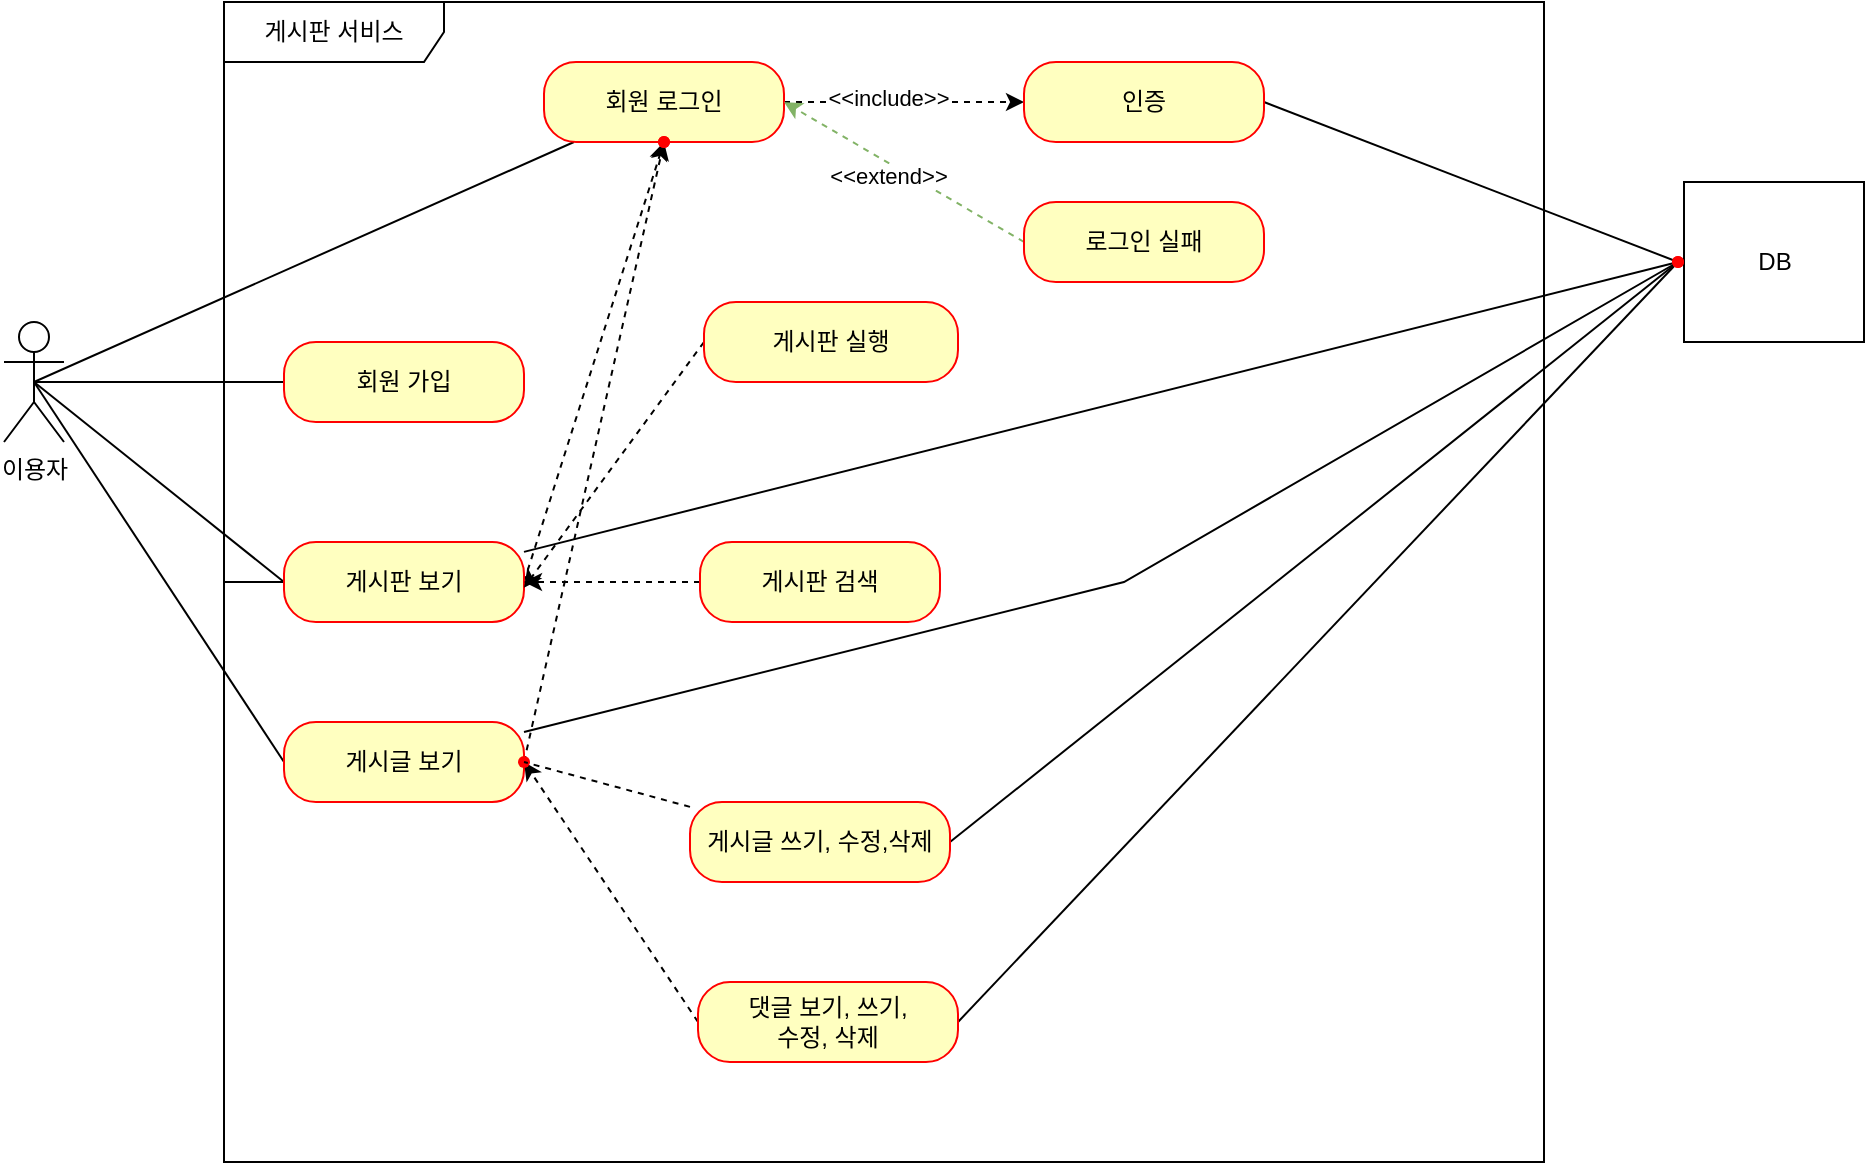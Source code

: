 <mxfile version="20.2.2" type="github">
  <diagram id="SN0HrIPLJwNbH93bz56C" name="페이지-1">
    <mxGraphModel dx="1635" dy="866" grid="1" gridSize="10" guides="1" tooltips="1" connect="1" arrows="1" fold="1" page="1" pageScale="1" pageWidth="827" pageHeight="1169" math="0" shadow="0">
      <root>
        <mxCell id="0" />
        <mxCell id="1" parent="0" />
        <mxCell id="SThcu8EY5G5zrQcvq7MS-1" value="이용자" style="shape=umlActor;verticalLabelPosition=bottom;verticalAlign=top;html=1;" parent="1" vertex="1">
          <mxGeometry x="10" y="200" width="30" height="60" as="geometry" />
        </mxCell>
        <mxCell id="SThcu8EY5G5zrQcvq7MS-2" value="게시판 서비스" style="shape=umlFrame;whiteSpace=wrap;html=1;width=110;height=30;" parent="1" vertex="1">
          <mxGeometry x="120" y="40" width="660" height="580" as="geometry" />
        </mxCell>
        <mxCell id="f4kAnyUj4vUpogxRSo4z-9" style="rounded=0;orthogonalLoop=1;jettySize=auto;html=1;endArrow=none;endFill=0;entryX=0.5;entryY=0.5;entryDx=0;entryDy=0;entryPerimeter=0;" parent="1" source="SThcu8EY5G5zrQcvq7MS-3" target="SThcu8EY5G5zrQcvq7MS-1" edge="1">
          <mxGeometry relative="1" as="geometry" />
        </mxCell>
        <mxCell id="SThcu8EY5G5zrQcvq7MS-3" value="회원 가입" style="rounded=1;whiteSpace=wrap;html=1;arcSize=40;fontColor=#000000;fillColor=#ffffc0;strokeColor=#ff0000;" parent="1" vertex="1">
          <mxGeometry x="150" y="210" width="120" height="40" as="geometry" />
        </mxCell>
        <mxCell id="f4kAnyUj4vUpogxRSo4z-12" style="edgeStyle=none;rounded=0;orthogonalLoop=1;jettySize=auto;html=1;entryX=0.5;entryY=0.5;entryDx=0;entryDy=0;entryPerimeter=0;endArrow=none;endFill=0;exitX=0;exitY=0.5;exitDx=0;exitDy=0;" parent="1" source="SThcu8EY5G5zrQcvq7MS-5" target="SThcu8EY5G5zrQcvq7MS-1" edge="1">
          <mxGeometry relative="1" as="geometry" />
        </mxCell>
        <mxCell id="f4kAnyUj4vUpogxRSo4z-28" value="" style="edgeStyle=none;rounded=0;orthogonalLoop=1;jettySize=auto;html=1;dashed=1;endArrow=classic;endFill=1;exitX=1;exitY=0.5;exitDx=0;exitDy=0;" parent="1" source="SThcu8EY5G5zrQcvq7MS-5" target="f4kAnyUj4vUpogxRSo4z-27" edge="1">
          <mxGeometry relative="1" as="geometry" />
        </mxCell>
        <mxCell id="YiHZNNwvxtRpltLaevI0-7" style="edgeStyle=none;rounded=0;orthogonalLoop=1;jettySize=auto;html=1;endArrow=none;endFill=0;" edge="1" parent="1" source="SThcu8EY5G5zrQcvq7MS-5" target="SThcu8EY5G5zrQcvq7MS-2">
          <mxGeometry relative="1" as="geometry" />
        </mxCell>
        <mxCell id="YiHZNNwvxtRpltLaevI0-8" style="edgeStyle=none;rounded=0;orthogonalLoop=1;jettySize=auto;html=1;endArrow=none;endFill=0;" edge="1" parent="1" source="SThcu8EY5G5zrQcvq7MS-5" target="YiHZNNwvxtRpltLaevI0-4">
          <mxGeometry relative="1" as="geometry" />
        </mxCell>
        <mxCell id="SThcu8EY5G5zrQcvq7MS-5" value="게시판 보기" style="rounded=1;whiteSpace=wrap;html=1;arcSize=40;fontColor=#000000;fillColor=#ffffc0;strokeColor=#ff0000;" parent="1" vertex="1">
          <mxGeometry x="150" y="310" width="120" height="40" as="geometry" />
        </mxCell>
        <mxCell id="f4kAnyUj4vUpogxRSo4z-13" style="edgeStyle=none;rounded=0;orthogonalLoop=1;jettySize=auto;html=1;entryX=0.5;entryY=0.5;entryDx=0;entryDy=0;entryPerimeter=0;endArrow=none;endFill=0;exitX=0;exitY=0.5;exitDx=0;exitDy=0;" parent="1" source="SThcu8EY5G5zrQcvq7MS-6" target="SThcu8EY5G5zrQcvq7MS-1" edge="1">
          <mxGeometry relative="1" as="geometry" />
        </mxCell>
        <mxCell id="f4kAnyUj4vUpogxRSo4z-32" value="" style="edgeStyle=none;rounded=0;orthogonalLoop=1;jettySize=auto;html=1;dashed=1;endArrow=classic;endFill=1;exitX=1;exitY=0.5;exitDx=0;exitDy=0;" parent="1" source="SThcu8EY5G5zrQcvq7MS-6" target="f4kAnyUj4vUpogxRSo4z-31" edge="1">
          <mxGeometry relative="1" as="geometry" />
        </mxCell>
        <mxCell id="YiHZNNwvxtRpltLaevI0-9" value="" style="edgeStyle=none;rounded=0;orthogonalLoop=1;jettySize=auto;html=1;endArrow=none;endFill=0;entryX=1.053;entryY=0.859;entryDx=0;entryDy=0;entryPerimeter=0;" edge="1" parent="1" source="SThcu8EY5G5zrQcvq7MS-6" target="YiHZNNwvxtRpltLaevI0-4">
          <mxGeometry relative="1" as="geometry">
            <Array as="points">
              <mxPoint x="570" y="330" />
            </Array>
          </mxGeometry>
        </mxCell>
        <mxCell id="SThcu8EY5G5zrQcvq7MS-6" value="게시글 보기" style="rounded=1;whiteSpace=wrap;html=1;arcSize=40;fontColor=#000000;fillColor=#ffffc0;strokeColor=#ff0000;" parent="1" vertex="1">
          <mxGeometry x="150" y="400" width="120" height="40" as="geometry" />
        </mxCell>
        <mxCell id="f4kAnyUj4vUpogxRSo4z-11" style="edgeStyle=none;rounded=0;orthogonalLoop=1;jettySize=auto;html=1;entryX=0.5;entryY=0.5;entryDx=0;entryDy=0;entryPerimeter=0;endArrow=none;endFill=0;" parent="1" source="SThcu8EY5G5zrQcvq7MS-7" target="SThcu8EY5G5zrQcvq7MS-1" edge="1">
          <mxGeometry relative="1" as="geometry" />
        </mxCell>
        <mxCell id="f4kAnyUj4vUpogxRSo4z-14" value="" style="edgeStyle=none;rounded=0;orthogonalLoop=1;jettySize=auto;html=1;endArrow=classic;endFill=1;dashed=1;entryX=0;entryY=0.5;entryDx=0;entryDy=0;" parent="1" target="SThcu8EY5G5zrQcvq7MS-8" edge="1">
          <mxGeometry relative="1" as="geometry">
            <mxPoint x="400" y="90" as="sourcePoint" />
            <mxPoint x="495" y="140.0" as="targetPoint" />
            <Array as="points" />
          </mxGeometry>
        </mxCell>
        <mxCell id="f4kAnyUj4vUpogxRSo4z-19" value="&amp;lt;&amp;lt;include&amp;gt;&amp;gt;" style="edgeLabel;html=1;align=center;verticalAlign=middle;resizable=0;points=[];" parent="f4kAnyUj4vUpogxRSo4z-14" vertex="1" connectable="0">
          <mxGeometry x="-0.455" y="-1" relative="1" as="geometry">
            <mxPoint x="19" y="-3" as="offset" />
          </mxGeometry>
        </mxCell>
        <mxCell id="SThcu8EY5G5zrQcvq7MS-7" value="회원 로그인&lt;span style=&quot;color: rgba(0, 0, 0, 0); font-family: monospace; font-size: 0px; text-align: start;&quot;&gt;%3CmxGraphModel%3E%3Croot%3E%3CmxCell%20id%3D%220%22%2F%3E%3CmxCell%20id%3D%221%22%20parent%3D%220%22%2F%3E%3CmxCell%20id%3D%222%22%20value%3D%22%ED%9A%8C%EC%9B%90%20%EA%B0%80%EC%9E%85%22%20style%3D%22rounded%3D1%3BwhiteSpace%3Dwrap%3Bhtml%3D1%3BarcSize%3D40%3BfontColor%3D%23000000%3BfillColor%3D%23ffffc0%3BstrokeColor%3D%23ff0000%3B%22%20vertex%3D%221%22%20parent%3D%221%22%3E%3CmxGeometry%20x%3D%22200%22%20y%3D%22120%22%20width%3D%22120%22%20height%3D%2240%22%20as%3D%22geometry%22%2F%3E%3C%2FmxCell%3E%3C%2Froot%3E%3C%2FmxGraphModel%3E&lt;/span&gt;" style="rounded=1;whiteSpace=wrap;html=1;arcSize=40;fontColor=#000000;fillColor=#ffffc0;strokeColor=#ff0000;" parent="1" vertex="1">
          <mxGeometry x="280" y="70" width="120" height="40" as="geometry" />
        </mxCell>
        <mxCell id="YiHZNNwvxtRpltLaevI0-5" value="" style="rounded=0;orthogonalLoop=1;jettySize=auto;html=1;exitX=1;exitY=0.5;exitDx=0;exitDy=0;endArrow=none;endFill=0;" edge="1" parent="1" source="SThcu8EY5G5zrQcvq7MS-8" target="YiHZNNwvxtRpltLaevI0-4">
          <mxGeometry relative="1" as="geometry" />
        </mxCell>
        <mxCell id="SThcu8EY5G5zrQcvq7MS-8" value="인증" style="rounded=1;whiteSpace=wrap;html=1;arcSize=40;fontColor=#000000;fillColor=#ffffc0;strokeColor=#ff0000;" parent="1" vertex="1">
          <mxGeometry x="520" y="70" width="120" height="40" as="geometry" />
        </mxCell>
        <mxCell id="f4kAnyUj4vUpogxRSo4z-15" style="edgeStyle=none;rounded=0;orthogonalLoop=1;jettySize=auto;html=1;entryX=1;entryY=0.5;entryDx=0;entryDy=0;endArrow=classic;endFill=1;exitX=0;exitY=0.5;exitDx=0;exitDy=0;dashed=1;fillColor=#d5e8d4;strokeColor=#82b366;" parent="1" source="SThcu8EY5G5zrQcvq7MS-9" target="SThcu8EY5G5zrQcvq7MS-7" edge="1">
          <mxGeometry relative="1" as="geometry" />
        </mxCell>
        <mxCell id="f4kAnyUj4vUpogxRSo4z-20" value="&amp;lt;&amp;lt;extend&amp;gt;&amp;gt;" style="edgeLabel;html=1;align=center;verticalAlign=middle;resizable=0;points=[];" parent="f4kAnyUj4vUpogxRSo4z-15" vertex="1" connectable="0">
          <mxGeometry x="-0.43" y="3" relative="1" as="geometry">
            <mxPoint x="-33" y="-16" as="offset" />
          </mxGeometry>
        </mxCell>
        <mxCell id="SThcu8EY5G5zrQcvq7MS-9" value="로그인 실패" style="rounded=1;whiteSpace=wrap;html=1;arcSize=40;fontColor=#000000;fillColor=#ffffc0;strokeColor=#ff0000;" parent="1" vertex="1">
          <mxGeometry x="520" y="140" width="120" height="40" as="geometry" />
        </mxCell>
        <mxCell id="f4kAnyUj4vUpogxRSo4z-43" value="" style="edgeStyle=none;rounded=0;orthogonalLoop=1;jettySize=auto;html=1;dashed=1;endArrow=classic;endFill=1;exitX=0;exitY=0.5;exitDx=0;exitDy=0;" parent="1" source="f4kAnyUj4vUpogxRSo4z-1" edge="1">
          <mxGeometry relative="1" as="geometry">
            <mxPoint x="360" y="320.001" as="sourcePoint" />
            <mxPoint x="270" y="332.859" as="targetPoint" />
          </mxGeometry>
        </mxCell>
        <mxCell id="f4kAnyUj4vUpogxRSo4z-1" value="게시판 실행" style="rounded=1;whiteSpace=wrap;html=1;arcSize=40;fontColor=#000000;fillColor=#ffffc0;strokeColor=#ff0000;" parent="1" vertex="1">
          <mxGeometry x="360" y="190" width="127" height="40" as="geometry" />
        </mxCell>
        <mxCell id="f4kAnyUj4vUpogxRSo4z-45" value="" style="edgeStyle=none;rounded=0;orthogonalLoop=1;jettySize=auto;html=1;dashed=1;endArrow=classic;endFill=1;exitX=0;exitY=0.5;exitDx=0;exitDy=0;" parent="1" source="f4kAnyUj4vUpogxRSo4z-3" edge="1">
          <mxGeometry relative="1" as="geometry">
            <mxPoint x="270" y="330" as="targetPoint" />
          </mxGeometry>
        </mxCell>
        <mxCell id="f4kAnyUj4vUpogxRSo4z-3" value="게시판 검색" style="rounded=1;whiteSpace=wrap;html=1;arcSize=40;fontColor=#000000;fillColor=#ffffc0;strokeColor=#ff0000;" parent="1" vertex="1">
          <mxGeometry x="358" y="310" width="120" height="40" as="geometry" />
        </mxCell>
        <mxCell id="f4kAnyUj4vUpogxRSo4z-62" value="" style="edgeStyle=none;rounded=0;orthogonalLoop=1;jettySize=auto;html=1;dashed=1;endArrow=classic;endFill=1;startArrow=none;" parent="1" source="f4kAnyUj4vUpogxRSo4z-65" target="SThcu8EY5G5zrQcvq7MS-6" edge="1">
          <mxGeometry relative="1" as="geometry" />
        </mxCell>
        <mxCell id="YiHZNNwvxtRpltLaevI0-11" value="" style="edgeStyle=none;rounded=0;orthogonalLoop=1;jettySize=auto;html=1;endArrow=none;endFill=0;exitX=1;exitY=0.5;exitDx=0;exitDy=0;" edge="1" parent="1" source="f4kAnyUj4vUpogxRSo4z-4" target="YiHZNNwvxtRpltLaevI0-10">
          <mxGeometry relative="1" as="geometry" />
        </mxCell>
        <mxCell id="f4kAnyUj4vUpogxRSo4z-4" value="게시글 쓰기, 수정,삭제" style="rounded=1;whiteSpace=wrap;html=1;arcSize=40;fontColor=#000000;fillColor=#ffffc0;strokeColor=#ff0000;" parent="1" vertex="1">
          <mxGeometry x="353" y="440" width="130" height="40" as="geometry" />
        </mxCell>
        <mxCell id="f4kAnyUj4vUpogxRSo4z-66" value="" style="edgeStyle=none;rounded=0;orthogonalLoop=1;jettySize=auto;html=1;dashed=1;endArrow=classic;endFill=1;exitX=0;exitY=0.5;exitDx=0;exitDy=0;" parent="1" source="f4kAnyUj4vUpogxRSo4z-5" target="f4kAnyUj4vUpogxRSo4z-65" edge="1">
          <mxGeometry relative="1" as="geometry">
            <mxPoint x="380" y="470" as="sourcePoint" />
          </mxGeometry>
        </mxCell>
        <mxCell id="YiHZNNwvxtRpltLaevI0-12" style="edgeStyle=none;rounded=0;orthogonalLoop=1;jettySize=auto;html=1;endArrow=none;endFill=0;exitX=1;exitY=0.5;exitDx=0;exitDy=0;" edge="1" parent="1" source="f4kAnyUj4vUpogxRSo4z-5" target="YiHZNNwvxtRpltLaevI0-10">
          <mxGeometry relative="1" as="geometry" />
        </mxCell>
        <mxCell id="f4kAnyUj4vUpogxRSo4z-5" value="댓글 보기, 쓰기, &lt;br&gt;수정,&amp;nbsp;삭제" style="rounded=1;whiteSpace=wrap;html=1;arcSize=40;fontColor=#000000;fillColor=#ffffc0;strokeColor=#ff0000;" parent="1" vertex="1">
          <mxGeometry x="357" y="530" width="130" height="40" as="geometry" />
        </mxCell>
        <mxCell id="f4kAnyUj4vUpogxRSo4z-27" value="" style="shape=waypoint;sketch=0;size=6;pointerEvents=1;points=[];fillColor=#ffffc0;resizable=0;rotatable=0;perimeter=centerPerimeter;snapToPoint=1;strokeColor=#ff0000;fontColor=#000000;rounded=1;arcSize=40;" parent="1" vertex="1">
          <mxGeometry x="320" y="90" width="40" height="40" as="geometry" />
        </mxCell>
        <mxCell id="f4kAnyUj4vUpogxRSo4z-31" value="" style="shape=waypoint;sketch=0;size=6;pointerEvents=1;points=[];fillColor=#ffffc0;resizable=0;rotatable=0;perimeter=centerPerimeter;snapToPoint=1;strokeColor=#ff0000;fontColor=#000000;rounded=1;arcSize=40;" parent="1" vertex="1">
          <mxGeometry x="320" y="90" width="40" height="40" as="geometry" />
        </mxCell>
        <mxCell id="f4kAnyUj4vUpogxRSo4z-65" value="" style="shape=waypoint;sketch=0;size=6;pointerEvents=1;points=[];fillColor=#ffffc0;resizable=0;rotatable=0;perimeter=centerPerimeter;snapToPoint=1;strokeColor=#ff0000;fontColor=#000000;rounded=1;arcSize=40;" parent="1" vertex="1">
          <mxGeometry x="250" y="400" width="40" height="40" as="geometry" />
        </mxCell>
        <mxCell id="f4kAnyUj4vUpogxRSo4z-67" value="" style="edgeStyle=none;rounded=0;orthogonalLoop=1;jettySize=auto;html=1;dashed=1;endArrow=none;endFill=1;" parent="1" source="f4kAnyUj4vUpogxRSo4z-4" target="f4kAnyUj4vUpogxRSo4z-65" edge="1">
          <mxGeometry relative="1" as="geometry">
            <mxPoint x="353" y="420" as="sourcePoint" />
            <mxPoint x="270" y="420" as="targetPoint" />
          </mxGeometry>
        </mxCell>
        <mxCell id="YiHZNNwvxtRpltLaevI0-2" value="DB" style="html=1;dropTarget=0;" vertex="1" parent="1">
          <mxGeometry x="850" y="130" width="90" height="80" as="geometry" />
        </mxCell>
        <mxCell id="YiHZNNwvxtRpltLaevI0-4" value="" style="shape=waypoint;sketch=0;size=6;pointerEvents=1;points=[];fillColor=#ffffc0;resizable=0;rotatable=0;perimeter=centerPerimeter;snapToPoint=1;strokeColor=#ff0000;fontColor=#000000;rounded=1;arcSize=40;" vertex="1" parent="1">
          <mxGeometry x="827" y="150" width="40" height="40" as="geometry" />
        </mxCell>
        <mxCell id="YiHZNNwvxtRpltLaevI0-10" value="" style="shape=waypoint;sketch=0;size=6;pointerEvents=1;points=[];fillColor=#ffffc0;resizable=0;rotatable=0;perimeter=centerPerimeter;snapToPoint=1;strokeColor=#ff0000;fontColor=#000000;rounded=1;arcSize=40;" vertex="1" parent="1">
          <mxGeometry x="827" y="150" width="40" height="40" as="geometry" />
        </mxCell>
      </root>
    </mxGraphModel>
  </diagram>
</mxfile>
